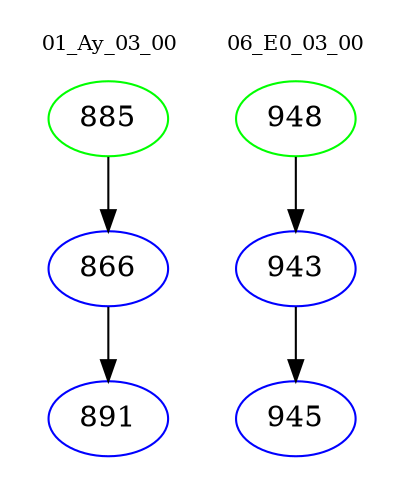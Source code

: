 digraph{
subgraph cluster_0 {
color = white
label = "01_Ay_03_00";
fontsize=10;
T0_885 [label="885", color="green"]
T0_885 -> T0_866 [color="black"]
T0_866 [label="866", color="blue"]
T0_866 -> T0_891 [color="black"]
T0_891 [label="891", color="blue"]
}
subgraph cluster_1 {
color = white
label = "06_E0_03_00";
fontsize=10;
T1_948 [label="948", color="green"]
T1_948 -> T1_943 [color="black"]
T1_943 [label="943", color="blue"]
T1_943 -> T1_945 [color="black"]
T1_945 [label="945", color="blue"]
}
}
